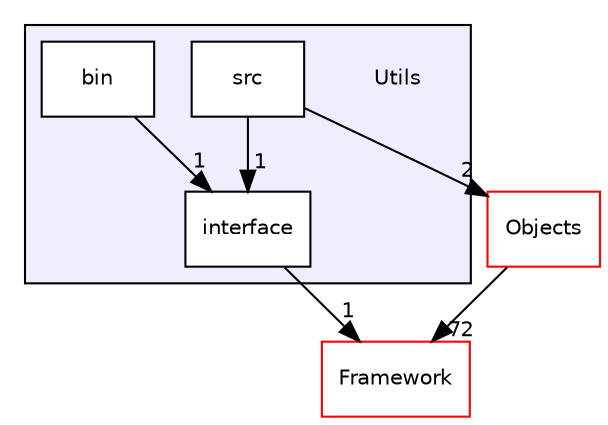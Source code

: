 digraph "Utils" {
  compound=true
  node [ fontsize="10", fontname="Helvetica"];
  edge [ labelfontsize="10", labelfontname="Helvetica"];
  subgraph clusterdir_0a824aa1f70ce3b829ef378253b085da {
    graph [ bgcolor="#eeeeff", pencolor="black", label="" URL="dir_0a824aa1f70ce3b829ef378253b085da.html"];
    dir_0a824aa1f70ce3b829ef378253b085da [shape=plaintext label="Utils"];
    dir_a5507fa85d57c2e4ea2af1e49a0aca33 [shape=box label="bin" color="black" fillcolor="white" style="filled" URL="dir_a5507fa85d57c2e4ea2af1e49a0aca33.html"];
    dir_f2c57afa3d843f8550b16b48487359bf [shape=box label="interface" color="black" fillcolor="white" style="filled" URL="dir_f2c57afa3d843f8550b16b48487359bf.html"];
    dir_3b54c29e85cdeae2d9dc17cfeade480d [shape=box label="src" color="black" fillcolor="white" style="filled" URL="dir_3b54c29e85cdeae2d9dc17cfeade480d.html"];
  }
  dir_5dafd4660615c7e05a84a5ee9d9fd12b [shape=box label="Objects" fillcolor="white" style="filled" color="red" URL="dir_5dafd4660615c7e05a84a5ee9d9fd12b.html"];
  dir_bcbb2cf9a3d3d83e5515c82071a07177 [shape=box label="Framework" fillcolor="white" style="filled" color="red" URL="dir_bcbb2cf9a3d3d83e5515c82071a07177.html"];
  dir_f2c57afa3d843f8550b16b48487359bf->dir_bcbb2cf9a3d3d83e5515c82071a07177 [headlabel="1", labeldistance=1.5 headhref="dir_000011_000000.html"];
  dir_5dafd4660615c7e05a84a5ee9d9fd12b->dir_bcbb2cf9a3d3d83e5515c82071a07177 [headlabel="72", labeldistance=1.5 headhref="dir_000006_000000.html"];
  dir_3b54c29e85cdeae2d9dc17cfeade480d->dir_f2c57afa3d843f8550b16b48487359bf [headlabel="1", labeldistance=1.5 headhref="dir_000012_000011.html"];
  dir_3b54c29e85cdeae2d9dc17cfeade480d->dir_5dafd4660615c7e05a84a5ee9d9fd12b [headlabel="2", labeldistance=1.5 headhref="dir_000012_000006.html"];
  dir_a5507fa85d57c2e4ea2af1e49a0aca33->dir_f2c57afa3d843f8550b16b48487359bf [headlabel="1", labeldistance=1.5 headhref="dir_000010_000011.html"];
}
